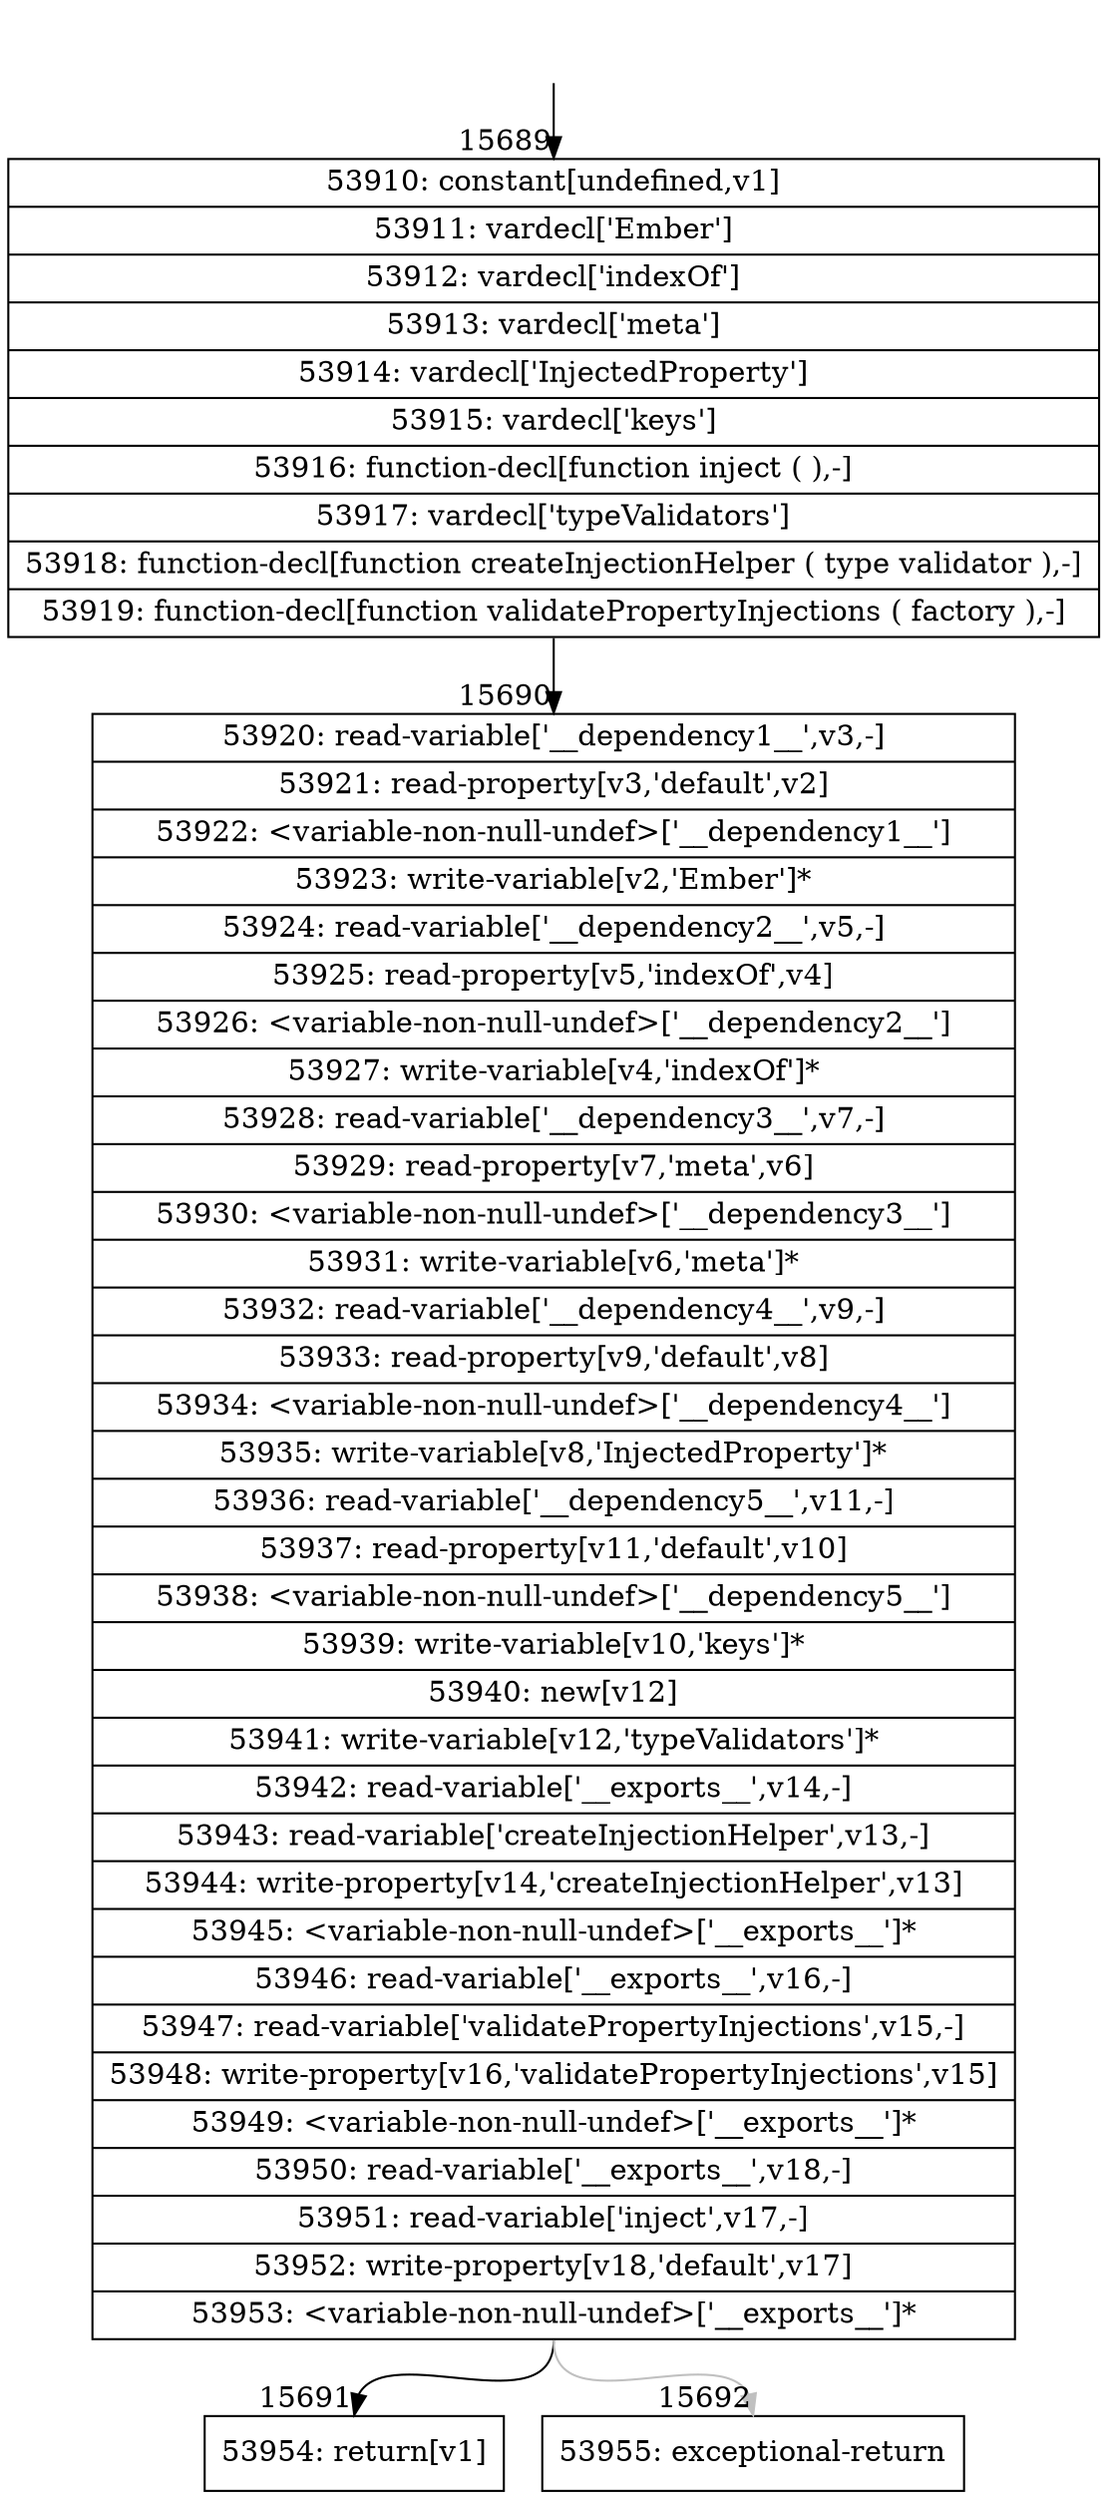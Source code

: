 digraph {
rankdir="TD"
BB_entry1328[shape=none,label=""];
BB_entry1328 -> BB15689 [tailport=s, headport=n, headlabel="    15689"]
BB15689 [shape=record label="{53910: constant[undefined,v1]|53911: vardecl['Ember']|53912: vardecl['indexOf']|53913: vardecl['meta']|53914: vardecl['InjectedProperty']|53915: vardecl['keys']|53916: function-decl[function inject ( ),-]|53917: vardecl['typeValidators']|53918: function-decl[function createInjectionHelper ( type validator ),-]|53919: function-decl[function validatePropertyInjections ( factory ),-]}" ] 
BB15689 -> BB15690 [tailport=s, headport=n, headlabel="      15690"]
BB15690 [shape=record label="{53920: read-variable['__dependency1__',v3,-]|53921: read-property[v3,'default',v2]|53922: \<variable-non-null-undef\>['__dependency1__']|53923: write-variable[v2,'Ember']*|53924: read-variable['__dependency2__',v5,-]|53925: read-property[v5,'indexOf',v4]|53926: \<variable-non-null-undef\>['__dependency2__']|53927: write-variable[v4,'indexOf']*|53928: read-variable['__dependency3__',v7,-]|53929: read-property[v7,'meta',v6]|53930: \<variable-non-null-undef\>['__dependency3__']|53931: write-variable[v6,'meta']*|53932: read-variable['__dependency4__',v9,-]|53933: read-property[v9,'default',v8]|53934: \<variable-non-null-undef\>['__dependency4__']|53935: write-variable[v8,'InjectedProperty']*|53936: read-variable['__dependency5__',v11,-]|53937: read-property[v11,'default',v10]|53938: \<variable-non-null-undef\>['__dependency5__']|53939: write-variable[v10,'keys']*|53940: new[v12]|53941: write-variable[v12,'typeValidators']*|53942: read-variable['__exports__',v14,-]|53943: read-variable['createInjectionHelper',v13,-]|53944: write-property[v14,'createInjectionHelper',v13]|53945: \<variable-non-null-undef\>['__exports__']*|53946: read-variable['__exports__',v16,-]|53947: read-variable['validatePropertyInjections',v15,-]|53948: write-property[v16,'validatePropertyInjections',v15]|53949: \<variable-non-null-undef\>['__exports__']*|53950: read-variable['__exports__',v18,-]|53951: read-variable['inject',v17,-]|53952: write-property[v18,'default',v17]|53953: \<variable-non-null-undef\>['__exports__']*}" ] 
BB15690 -> BB15691 [tailport=s, headport=n, headlabel="      15691"]
BB15690 -> BB15692 [tailport=s, headport=n, color=gray, headlabel="      15692"]
BB15691 [shape=record label="{53954: return[v1]}" ] 
BB15692 [shape=record label="{53955: exceptional-return}" ] 
//#$~ 28890
}
